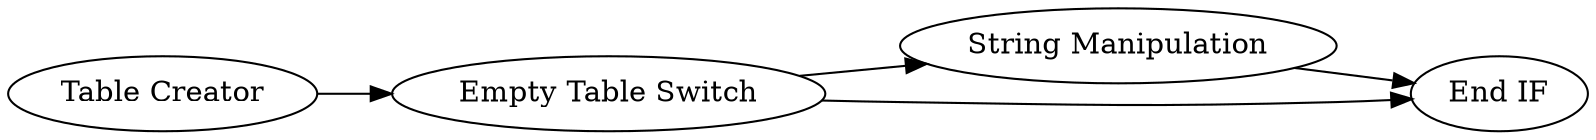 digraph {
	"6483258342443221629_28" [label="String Manipulation"]
	"6483258342443221629_27" [label="Table Creator"]
	"6483258342443221629_30" [label="End IF"]
	"6483258342443221629_26" [label="Empty Table Switch"]
	"6483258342443221629_28" -> "6483258342443221629_30"
	"6483258342443221629_26" -> "6483258342443221629_28"
	"6483258342443221629_26" -> "6483258342443221629_30"
	"6483258342443221629_27" -> "6483258342443221629_26"
	rankdir=LR
}
